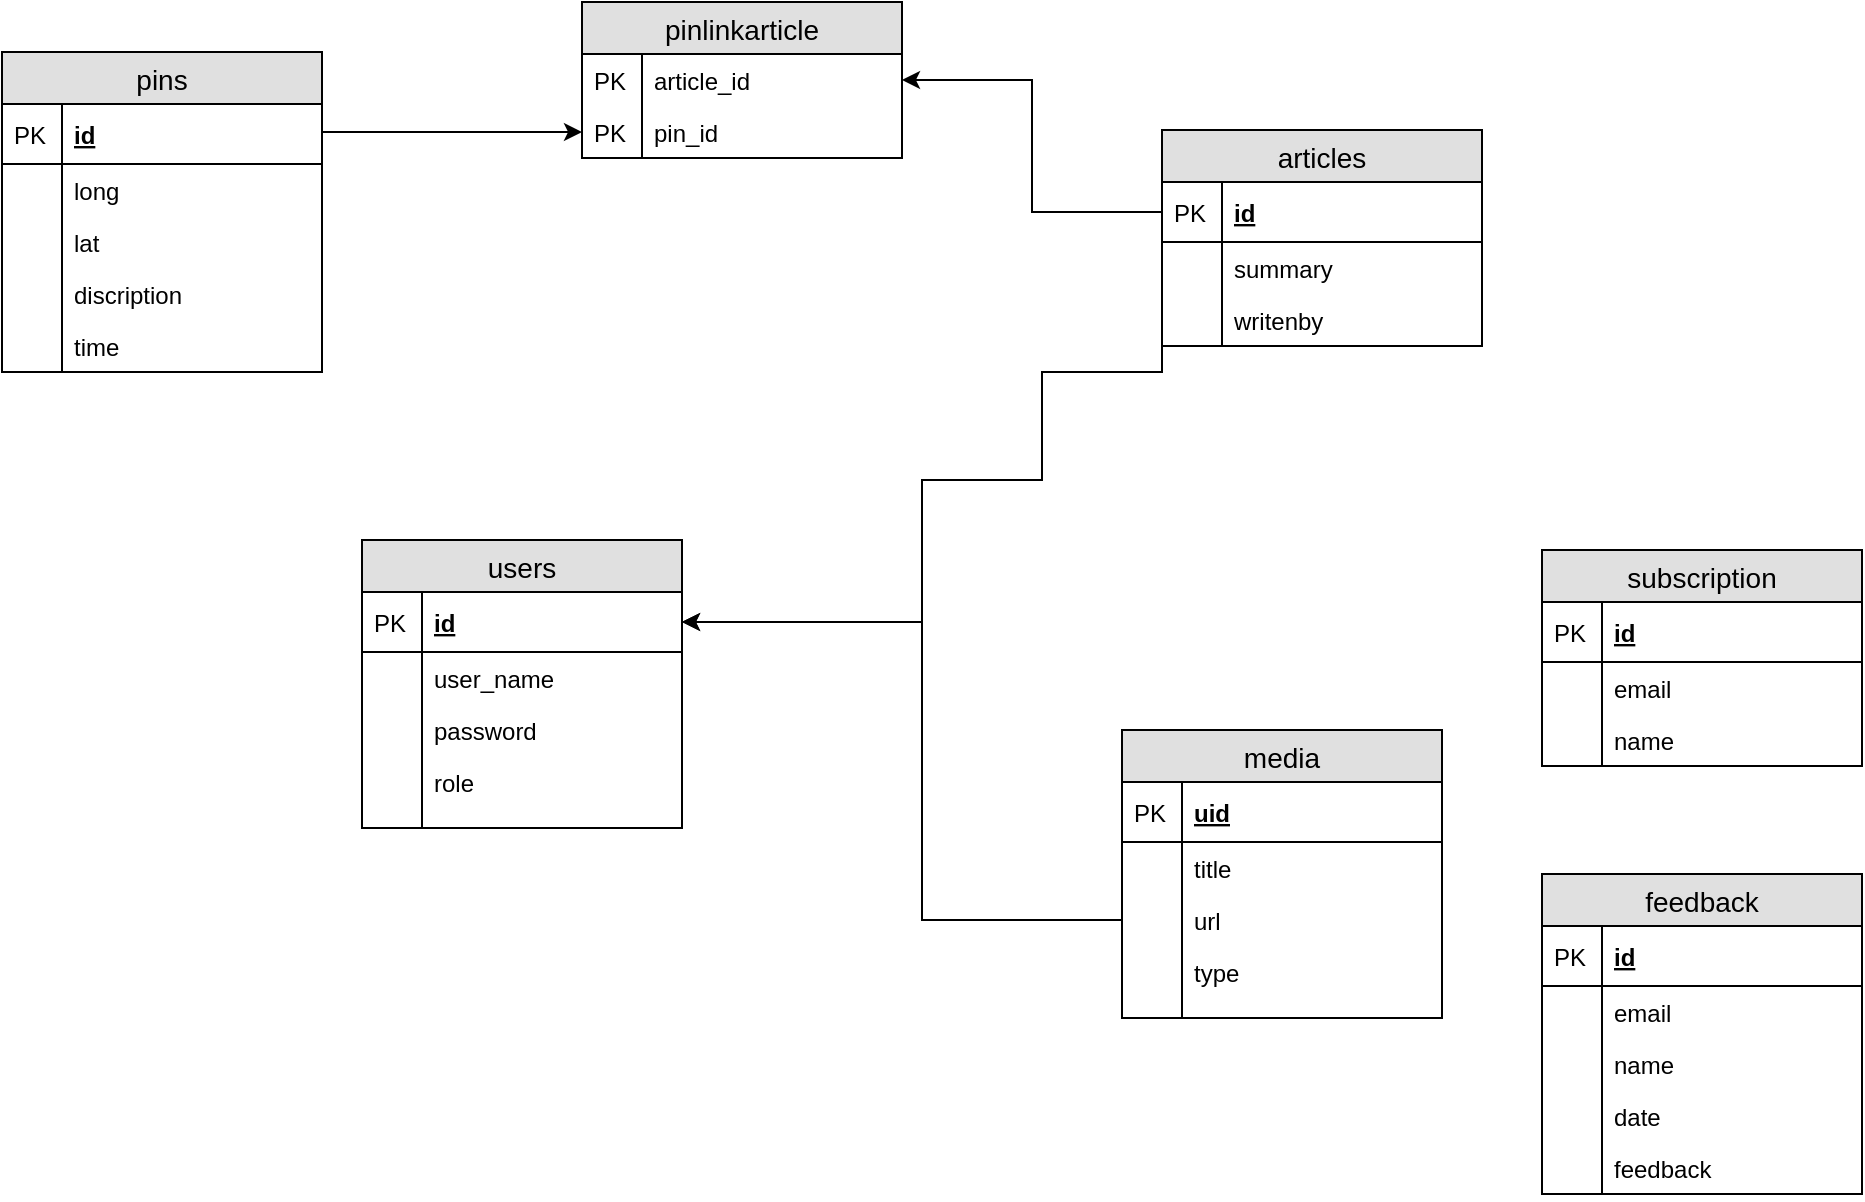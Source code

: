 <mxfile version="11.1.2" type="device"><diagram id="zReOVSA7Pq5CZKI6merD" name="Page-1"><mxGraphModel dx="2272" dy="806" grid="1" gridSize="10" guides="1" tooltips="1" connect="1" arrows="1" fold="1" page="1" pageScale="1" pageWidth="850" pageHeight="1100" math="0" shadow="0"><root><mxCell id="0"/><mxCell id="1" parent="0"/><mxCell id="cJRVfvNDg5Zzi38RU6Ew-1" value="articles" style="swimlane;fontStyle=0;childLayout=stackLayout;horizontal=1;startSize=26;fillColor=#e0e0e0;horizontalStack=0;resizeParent=1;resizeParentMax=0;resizeLast=0;collapsible=1;marginBottom=0;swimlaneFillColor=#ffffff;align=center;fontSize=14;" parent="1" vertex="1"><mxGeometry x="380" y="95" width="160" height="108" as="geometry"/></mxCell><mxCell id="cJRVfvNDg5Zzi38RU6Ew-2" value="id" style="shape=partialRectangle;top=0;left=0;right=0;bottom=1;align=left;verticalAlign=middle;fillColor=none;spacingLeft=34;spacingRight=4;overflow=hidden;rotatable=0;points=[[0,0.5],[1,0.5]];portConstraint=eastwest;dropTarget=0;fontStyle=5;fontSize=12;" parent="cJRVfvNDg5Zzi38RU6Ew-1" vertex="1"><mxGeometry y="26" width="160" height="30" as="geometry"/></mxCell><mxCell id="cJRVfvNDg5Zzi38RU6Ew-3" value="PK" style="shape=partialRectangle;top=0;left=0;bottom=0;fillColor=none;align=left;verticalAlign=middle;spacingLeft=4;spacingRight=4;overflow=hidden;rotatable=0;points=[];portConstraint=eastwest;part=1;fontSize=12;" parent="cJRVfvNDg5Zzi38RU6Ew-2" vertex="1" connectable="0"><mxGeometry width="30" height="30" as="geometry"/></mxCell><mxCell id="cJRVfvNDg5Zzi38RU6Ew-4" value="summary" style="shape=partialRectangle;top=0;left=0;right=0;bottom=0;align=left;verticalAlign=top;fillColor=none;spacingLeft=34;spacingRight=4;overflow=hidden;rotatable=0;points=[[0,0.5],[1,0.5]];portConstraint=eastwest;dropTarget=0;fontSize=12;" parent="cJRVfvNDg5Zzi38RU6Ew-1" vertex="1"><mxGeometry y="56" width="160" height="26" as="geometry"/></mxCell><mxCell id="cJRVfvNDg5Zzi38RU6Ew-5" value="" style="shape=partialRectangle;top=0;left=0;bottom=0;fillColor=none;align=left;verticalAlign=top;spacingLeft=4;spacingRight=4;overflow=hidden;rotatable=0;points=[];portConstraint=eastwest;part=1;fontSize=12;" parent="cJRVfvNDg5Zzi38RU6Ew-4" vertex="1" connectable="0"><mxGeometry width="30" height="26" as="geometry"/></mxCell><mxCell id="cJRVfvNDg5Zzi38RU6Ew-76" value="writenby" style="shape=partialRectangle;top=0;left=0;right=0;bottom=0;align=left;verticalAlign=top;fillColor=none;spacingLeft=34;spacingRight=4;overflow=hidden;rotatable=0;points=[[0,0.5],[1,0.5]];portConstraint=eastwest;dropTarget=0;fontSize=12;" parent="cJRVfvNDg5Zzi38RU6Ew-1" vertex="1"><mxGeometry y="82" width="160" height="26" as="geometry"/></mxCell><mxCell id="cJRVfvNDg5Zzi38RU6Ew-77" value="" style="shape=partialRectangle;top=0;left=0;bottom=0;fillColor=none;align=left;verticalAlign=top;spacingLeft=4;spacingRight=4;overflow=hidden;rotatable=0;points=[];portConstraint=eastwest;part=1;fontSize=12;" parent="cJRVfvNDg5Zzi38RU6Ew-76" vertex="1" connectable="0"><mxGeometry width="30" height="26" as="geometry"/></mxCell><mxCell id="Q3hdcjq6droh1dv9bMaz-24" style="edgeStyle=orthogonalEdgeStyle;rounded=0;orthogonalLoop=1;jettySize=auto;html=1;exitX=1;exitY=0.25;exitDx=0;exitDy=0;entryX=0;entryY=0.5;entryDx=0;entryDy=0;" edge="1" parent="1" source="cJRVfvNDg5Zzi38RU6Ew-20" target="Q3hdcjq6droh1dv9bMaz-18"><mxGeometry relative="1" as="geometry"/></mxCell><mxCell id="cJRVfvNDg5Zzi38RU6Ew-20" value="pins" style="swimlane;fontStyle=0;childLayout=stackLayout;horizontal=1;startSize=26;fillColor=#e0e0e0;horizontalStack=0;resizeParent=1;resizeParentMax=0;resizeLast=0;collapsible=1;marginBottom=0;swimlaneFillColor=#ffffff;align=center;fontSize=14;" parent="1" vertex="1"><mxGeometry x="-200" y="56" width="160" height="160" as="geometry"/></mxCell><mxCell id="cJRVfvNDg5Zzi38RU6Ew-21" value="id" style="shape=partialRectangle;top=0;left=0;right=0;bottom=1;align=left;verticalAlign=middle;fillColor=none;spacingLeft=34;spacingRight=4;overflow=hidden;rotatable=0;points=[[0,0.5],[1,0.5]];portConstraint=eastwest;dropTarget=0;fontStyle=5;fontSize=12;" parent="cJRVfvNDg5Zzi38RU6Ew-20" vertex="1"><mxGeometry y="26" width="160" height="30" as="geometry"/></mxCell><mxCell id="cJRVfvNDg5Zzi38RU6Ew-22" value="PK" style="shape=partialRectangle;top=0;left=0;bottom=0;fillColor=none;align=left;verticalAlign=middle;spacingLeft=4;spacingRight=4;overflow=hidden;rotatable=0;points=[];portConstraint=eastwest;part=1;fontSize=12;" parent="cJRVfvNDg5Zzi38RU6Ew-21" vertex="1" connectable="0"><mxGeometry width="30" height="30" as="geometry"/></mxCell><mxCell id="cJRVfvNDg5Zzi38RU6Ew-23" value="long" style="shape=partialRectangle;top=0;left=0;right=0;bottom=0;align=left;verticalAlign=top;fillColor=none;spacingLeft=34;spacingRight=4;overflow=hidden;rotatable=0;points=[[0,0.5],[1,0.5]];portConstraint=eastwest;dropTarget=0;fontSize=12;" parent="cJRVfvNDg5Zzi38RU6Ew-20" vertex="1"><mxGeometry y="56" width="160" height="26" as="geometry"/></mxCell><mxCell id="cJRVfvNDg5Zzi38RU6Ew-24" value="" style="shape=partialRectangle;top=0;left=0;bottom=0;fillColor=none;align=left;verticalAlign=top;spacingLeft=4;spacingRight=4;overflow=hidden;rotatable=0;points=[];portConstraint=eastwest;part=1;fontSize=12;" parent="cJRVfvNDg5Zzi38RU6Ew-23" vertex="1" connectable="0"><mxGeometry width="30" height="26" as="geometry"/></mxCell><mxCell id="cJRVfvNDg5Zzi38RU6Ew-25" value="lat" style="shape=partialRectangle;top=0;left=0;right=0;bottom=0;align=left;verticalAlign=top;fillColor=none;spacingLeft=34;spacingRight=4;overflow=hidden;rotatable=0;points=[[0,0.5],[1,0.5]];portConstraint=eastwest;dropTarget=0;fontSize=12;" parent="cJRVfvNDg5Zzi38RU6Ew-20" vertex="1"><mxGeometry y="82" width="160" height="26" as="geometry"/></mxCell><mxCell id="cJRVfvNDg5Zzi38RU6Ew-26" value="" style="shape=partialRectangle;top=0;left=0;bottom=0;fillColor=none;align=left;verticalAlign=top;spacingLeft=4;spacingRight=4;overflow=hidden;rotatable=0;points=[];portConstraint=eastwest;part=1;fontSize=12;" parent="cJRVfvNDg5Zzi38RU6Ew-25" vertex="1" connectable="0"><mxGeometry width="30" height="26" as="geometry"/></mxCell><mxCell id="cJRVfvNDg5Zzi38RU6Ew-27" value="discription" style="shape=partialRectangle;top=0;left=0;right=0;bottom=0;align=left;verticalAlign=top;fillColor=none;spacingLeft=34;spacingRight=4;overflow=hidden;rotatable=0;points=[[0,0.5],[1,0.5]];portConstraint=eastwest;dropTarget=0;fontSize=12;" parent="cJRVfvNDg5Zzi38RU6Ew-20" vertex="1"><mxGeometry y="108" width="160" height="26" as="geometry"/></mxCell><mxCell id="cJRVfvNDg5Zzi38RU6Ew-28" value="" style="shape=partialRectangle;top=0;left=0;bottom=0;fillColor=none;align=left;verticalAlign=top;spacingLeft=4;spacingRight=4;overflow=hidden;rotatable=0;points=[];portConstraint=eastwest;part=1;fontSize=12;" parent="cJRVfvNDg5Zzi38RU6Ew-27" vertex="1" connectable="0"><mxGeometry width="30" height="26" as="geometry"/></mxCell><mxCell id="cJRVfvNDg5Zzi38RU6Ew-29" value="time" style="shape=partialRectangle;top=0;left=0;right=0;bottom=0;align=left;verticalAlign=top;fillColor=none;spacingLeft=34;spacingRight=4;overflow=hidden;rotatable=0;points=[[0,0.5],[1,0.5]];portConstraint=eastwest;dropTarget=0;fontSize=12;" parent="cJRVfvNDg5Zzi38RU6Ew-20" vertex="1"><mxGeometry y="134" width="160" height="26" as="geometry"/></mxCell><mxCell id="cJRVfvNDg5Zzi38RU6Ew-30" value="" style="shape=partialRectangle;top=0;left=0;bottom=0;fillColor=none;align=left;verticalAlign=top;spacingLeft=4;spacingRight=4;overflow=hidden;rotatable=0;points=[];portConstraint=eastwest;part=1;fontSize=12;" parent="cJRVfvNDg5Zzi38RU6Ew-29" vertex="1" connectable="0"><mxGeometry width="30" height="26" as="geometry"/></mxCell><mxCell id="cJRVfvNDg5Zzi38RU6Ew-43" value="users" style="swimlane;fontStyle=0;childLayout=stackLayout;horizontal=1;startSize=26;fillColor=#e0e0e0;horizontalStack=0;resizeParent=1;resizeParentMax=0;resizeLast=0;collapsible=1;marginBottom=0;swimlaneFillColor=#ffffff;align=center;fontSize=14;" parent="1" vertex="1"><mxGeometry x="-20" y="300" width="160" height="144" as="geometry"/></mxCell><mxCell id="cJRVfvNDg5Zzi38RU6Ew-44" value="id" style="shape=partialRectangle;top=0;left=0;right=0;bottom=1;align=left;verticalAlign=middle;fillColor=none;spacingLeft=34;spacingRight=4;overflow=hidden;rotatable=0;points=[[0,0.5],[1,0.5]];portConstraint=eastwest;dropTarget=0;fontStyle=5;fontSize=12;" parent="cJRVfvNDg5Zzi38RU6Ew-43" vertex="1"><mxGeometry y="26" width="160" height="30" as="geometry"/></mxCell><mxCell id="cJRVfvNDg5Zzi38RU6Ew-45" value="PK" style="shape=partialRectangle;top=0;left=0;bottom=0;fillColor=none;align=left;verticalAlign=middle;spacingLeft=4;spacingRight=4;overflow=hidden;rotatable=0;points=[];portConstraint=eastwest;part=1;fontSize=12;" parent="cJRVfvNDg5Zzi38RU6Ew-44" vertex="1" connectable="0"><mxGeometry width="30" height="30" as="geometry"/></mxCell><mxCell id="cJRVfvNDg5Zzi38RU6Ew-46" value="user_name" style="shape=partialRectangle;top=0;left=0;right=0;bottom=0;align=left;verticalAlign=top;fillColor=none;spacingLeft=34;spacingRight=4;overflow=hidden;rotatable=0;points=[[0,0.5],[1,0.5]];portConstraint=eastwest;dropTarget=0;fontSize=12;" parent="cJRVfvNDg5Zzi38RU6Ew-43" vertex="1"><mxGeometry y="56" width="160" height="26" as="geometry"/></mxCell><mxCell id="cJRVfvNDg5Zzi38RU6Ew-47" value="" style="shape=partialRectangle;top=0;left=0;bottom=0;fillColor=none;align=left;verticalAlign=top;spacingLeft=4;spacingRight=4;overflow=hidden;rotatable=0;points=[];portConstraint=eastwest;part=1;fontSize=12;" parent="cJRVfvNDg5Zzi38RU6Ew-46" vertex="1" connectable="0"><mxGeometry width="30" height="26" as="geometry"/></mxCell><mxCell id="cJRVfvNDg5Zzi38RU6Ew-54" value="password" style="shape=partialRectangle;top=0;left=0;right=0;bottom=0;align=left;verticalAlign=top;fillColor=none;spacingLeft=34;spacingRight=4;overflow=hidden;rotatable=0;points=[[0,0.5],[1,0.5]];portConstraint=eastwest;dropTarget=0;fontSize=12;" parent="cJRVfvNDg5Zzi38RU6Ew-43" vertex="1"><mxGeometry y="82" width="160" height="26" as="geometry"/></mxCell><mxCell id="cJRVfvNDg5Zzi38RU6Ew-55" value="" style="shape=partialRectangle;top=0;left=0;bottom=0;fillColor=none;align=left;verticalAlign=top;spacingLeft=4;spacingRight=4;overflow=hidden;rotatable=0;points=[];portConstraint=eastwest;part=1;fontSize=12;" parent="cJRVfvNDg5Zzi38RU6Ew-54" vertex="1" connectable="0"><mxGeometry width="30" height="26" as="geometry"/></mxCell><mxCell id="cJRVfvNDg5Zzi38RU6Ew-50" value="role" style="shape=partialRectangle;top=0;left=0;right=0;bottom=0;align=left;verticalAlign=top;fillColor=none;spacingLeft=34;spacingRight=4;overflow=hidden;rotatable=0;points=[[0,0.5],[1,0.5]];portConstraint=eastwest;dropTarget=0;fontSize=12;" parent="cJRVfvNDg5Zzi38RU6Ew-43" vertex="1"><mxGeometry y="108" width="160" height="26" as="geometry"/></mxCell><mxCell id="cJRVfvNDg5Zzi38RU6Ew-51" value="" style="shape=partialRectangle;top=0;left=0;bottom=0;fillColor=none;align=left;verticalAlign=top;spacingLeft=4;spacingRight=4;overflow=hidden;rotatable=0;points=[];portConstraint=eastwest;part=1;fontSize=12;" parent="cJRVfvNDg5Zzi38RU6Ew-50" vertex="1" connectable="0"><mxGeometry width="30" height="26" as="geometry"/></mxCell><mxCell id="cJRVfvNDg5Zzi38RU6Ew-52" value="" style="shape=partialRectangle;top=0;left=0;right=0;bottom=0;align=left;verticalAlign=top;fillColor=none;spacingLeft=34;spacingRight=4;overflow=hidden;rotatable=0;points=[[0,0.5],[1,0.5]];portConstraint=eastwest;dropTarget=0;fontSize=12;" parent="cJRVfvNDg5Zzi38RU6Ew-43" vertex="1"><mxGeometry y="134" width="160" height="10" as="geometry"/></mxCell><mxCell id="cJRVfvNDg5Zzi38RU6Ew-53" value="" style="shape=partialRectangle;top=0;left=0;bottom=0;fillColor=none;align=left;verticalAlign=top;spacingLeft=4;spacingRight=4;overflow=hidden;rotatable=0;points=[];portConstraint=eastwest;part=1;fontSize=12;" parent="cJRVfvNDg5Zzi38RU6Ew-52" vertex="1" connectable="0"><mxGeometry width="30" height="10" as="geometry"/></mxCell><mxCell id="cJRVfvNDg5Zzi38RU6Ew-56" value="media" style="swimlane;fontStyle=0;childLayout=stackLayout;horizontal=1;startSize=26;fillColor=#e0e0e0;horizontalStack=0;resizeParent=1;resizeParentMax=0;resizeLast=0;collapsible=1;marginBottom=0;swimlaneFillColor=#ffffff;align=center;fontSize=14;" parent="1" vertex="1"><mxGeometry x="360" y="395" width="160" height="144" as="geometry"/></mxCell><mxCell id="cJRVfvNDg5Zzi38RU6Ew-57" value="uid" style="shape=partialRectangle;top=0;left=0;right=0;bottom=1;align=left;verticalAlign=middle;fillColor=none;spacingLeft=34;spacingRight=4;overflow=hidden;rotatable=0;points=[[0,0.5],[1,0.5]];portConstraint=eastwest;dropTarget=0;fontStyle=5;fontSize=12;" parent="cJRVfvNDg5Zzi38RU6Ew-56" vertex="1"><mxGeometry y="26" width="160" height="30" as="geometry"/></mxCell><mxCell id="cJRVfvNDg5Zzi38RU6Ew-58" value="PK" style="shape=partialRectangle;top=0;left=0;bottom=0;fillColor=none;align=left;verticalAlign=middle;spacingLeft=4;spacingRight=4;overflow=hidden;rotatable=0;points=[];portConstraint=eastwest;part=1;fontSize=12;" parent="cJRVfvNDg5Zzi38RU6Ew-57" vertex="1" connectable="0"><mxGeometry width="30" height="30" as="geometry"/></mxCell><mxCell id="cJRVfvNDg5Zzi38RU6Ew-59" value="title" style="shape=partialRectangle;top=0;left=0;right=0;bottom=0;align=left;verticalAlign=top;fillColor=none;spacingLeft=34;spacingRight=4;overflow=hidden;rotatable=0;points=[[0,0.5],[1,0.5]];portConstraint=eastwest;dropTarget=0;fontSize=12;" parent="cJRVfvNDg5Zzi38RU6Ew-56" vertex="1"><mxGeometry y="56" width="160" height="26" as="geometry"/></mxCell><mxCell id="cJRVfvNDg5Zzi38RU6Ew-60" value="" style="shape=partialRectangle;top=0;left=0;bottom=0;fillColor=none;align=left;verticalAlign=top;spacingLeft=4;spacingRight=4;overflow=hidden;rotatable=0;points=[];portConstraint=eastwest;part=1;fontSize=12;" parent="cJRVfvNDg5Zzi38RU6Ew-59" vertex="1" connectable="0"><mxGeometry width="30" height="26" as="geometry"/></mxCell><mxCell id="cJRVfvNDg5Zzi38RU6Ew-79" value="url" style="shape=partialRectangle;top=0;left=0;right=0;bottom=0;align=left;verticalAlign=top;fillColor=none;spacingLeft=34;spacingRight=4;overflow=hidden;rotatable=0;points=[[0,0.5],[1,0.5]];portConstraint=eastwest;dropTarget=0;fontSize=12;" parent="cJRVfvNDg5Zzi38RU6Ew-56" vertex="1"><mxGeometry y="82" width="160" height="26" as="geometry"/></mxCell><mxCell id="cJRVfvNDg5Zzi38RU6Ew-80" value="" style="shape=partialRectangle;top=0;left=0;bottom=0;fillColor=none;align=left;verticalAlign=top;spacingLeft=4;spacingRight=4;overflow=hidden;rotatable=0;points=[];portConstraint=eastwest;part=1;fontSize=12;" parent="cJRVfvNDg5Zzi38RU6Ew-79" vertex="1" connectable="0"><mxGeometry width="30" height="26" as="geometry"/></mxCell><mxCell id="cJRVfvNDg5Zzi38RU6Ew-61" value="type" style="shape=partialRectangle;top=0;left=0;right=0;bottom=0;align=left;verticalAlign=top;fillColor=none;spacingLeft=34;spacingRight=4;overflow=hidden;rotatable=0;points=[[0,0.5],[1,0.5]];portConstraint=eastwest;dropTarget=0;fontSize=12;" parent="cJRVfvNDg5Zzi38RU6Ew-56" vertex="1"><mxGeometry y="108" width="160" height="26" as="geometry"/></mxCell><mxCell id="cJRVfvNDg5Zzi38RU6Ew-62" value="" style="shape=partialRectangle;top=0;left=0;bottom=0;fillColor=none;align=left;verticalAlign=top;spacingLeft=4;spacingRight=4;overflow=hidden;rotatable=0;points=[];portConstraint=eastwest;part=1;fontSize=12;" parent="cJRVfvNDg5Zzi38RU6Ew-61" vertex="1" connectable="0"><mxGeometry width="30" height="26" as="geometry"/></mxCell><mxCell id="cJRVfvNDg5Zzi38RU6Ew-63" value="" style="shape=partialRectangle;top=0;left=0;right=0;bottom=0;align=left;verticalAlign=top;fillColor=none;spacingLeft=34;spacingRight=4;overflow=hidden;rotatable=0;points=[[0,0.5],[1,0.5]];portConstraint=eastwest;dropTarget=0;fontSize=12;" parent="cJRVfvNDg5Zzi38RU6Ew-56" vertex="1"><mxGeometry y="134" width="160" height="10" as="geometry"/></mxCell><mxCell id="cJRVfvNDg5Zzi38RU6Ew-64" value="" style="shape=partialRectangle;top=0;left=0;bottom=0;fillColor=none;align=left;verticalAlign=top;spacingLeft=4;spacingRight=4;overflow=hidden;rotatable=0;points=[];portConstraint=eastwest;part=1;fontSize=12;" parent="cJRVfvNDg5Zzi38RU6Ew-63" vertex="1" connectable="0"><mxGeometry width="30" height="10" as="geometry"/></mxCell><mxCell id="cJRVfvNDg5Zzi38RU6Ew-78" style="edgeStyle=orthogonalEdgeStyle;rounded=0;orthogonalLoop=1;jettySize=auto;html=1;exitX=0;exitY=0.5;exitDx=0;exitDy=0;entryX=1;entryY=0.5;entryDx=0;entryDy=0;" parent="1" source="cJRVfvNDg5Zzi38RU6Ew-76" target="cJRVfvNDg5Zzi38RU6Ew-44" edge="1"><mxGeometry relative="1" as="geometry"><Array as="points"><mxPoint x="320" y="216"/><mxPoint x="320" y="270"/><mxPoint x="260" y="270"/><mxPoint x="260" y="341"/></Array></mxGeometry></mxCell><mxCell id="cJRVfvNDg5Zzi38RU6Ew-82" style="edgeStyle=orthogonalEdgeStyle;rounded=0;orthogonalLoop=1;jettySize=auto;html=1;exitX=0;exitY=0.5;exitDx=0;exitDy=0;entryX=1;entryY=0.5;entryDx=0;entryDy=0;" parent="1" source="cJRVfvNDg5Zzi38RU6Ew-79" target="cJRVfvNDg5Zzi38RU6Ew-44" edge="1"><mxGeometry relative="1" as="geometry"><Array as="points"><mxPoint x="260" y="490"/><mxPoint x="260" y="341"/></Array></mxGeometry></mxCell><mxCell id="PLJIVO9IedAGoEVM4yx3-1" value="subscription" style="swimlane;fontStyle=0;childLayout=stackLayout;horizontal=1;startSize=26;fillColor=#e0e0e0;horizontalStack=0;resizeParent=1;resizeParentMax=0;resizeLast=0;collapsible=1;marginBottom=0;swimlaneFillColor=#ffffff;align=center;fontSize=14;" parent="1" vertex="1"><mxGeometry x="570" y="305" width="160" height="108" as="geometry"/></mxCell><mxCell id="PLJIVO9IedAGoEVM4yx3-2" value="id" style="shape=partialRectangle;top=0;left=0;right=0;bottom=1;align=left;verticalAlign=middle;fillColor=none;spacingLeft=34;spacingRight=4;overflow=hidden;rotatable=0;points=[[0,0.5],[1,0.5]];portConstraint=eastwest;dropTarget=0;fontStyle=5;fontSize=12;" parent="PLJIVO9IedAGoEVM4yx3-1" vertex="1"><mxGeometry y="26" width="160" height="30" as="geometry"/></mxCell><mxCell id="PLJIVO9IedAGoEVM4yx3-3" value="PK" style="shape=partialRectangle;top=0;left=0;bottom=0;fillColor=none;align=left;verticalAlign=middle;spacingLeft=4;spacingRight=4;overflow=hidden;rotatable=0;points=[];portConstraint=eastwest;part=1;fontSize=12;" parent="PLJIVO9IedAGoEVM4yx3-2" vertex="1" connectable="0"><mxGeometry width="30" height="30" as="geometry"/></mxCell><mxCell id="PLJIVO9IedAGoEVM4yx3-4" value="email" style="shape=partialRectangle;top=0;left=0;right=0;bottom=0;align=left;verticalAlign=top;fillColor=none;spacingLeft=34;spacingRight=4;overflow=hidden;rotatable=0;points=[[0,0.5],[1,0.5]];portConstraint=eastwest;dropTarget=0;fontSize=12;" parent="PLJIVO9IedAGoEVM4yx3-1" vertex="1"><mxGeometry y="56" width="160" height="26" as="geometry"/></mxCell><mxCell id="PLJIVO9IedAGoEVM4yx3-5" value="" style="shape=partialRectangle;top=0;left=0;bottom=0;fillColor=none;align=left;verticalAlign=top;spacingLeft=4;spacingRight=4;overflow=hidden;rotatable=0;points=[];portConstraint=eastwest;part=1;fontSize=12;" parent="PLJIVO9IedAGoEVM4yx3-4" vertex="1" connectable="0"><mxGeometry width="30" height="26" as="geometry"/></mxCell><mxCell id="PLJIVO9IedAGoEVM4yx3-6" value="name" style="shape=partialRectangle;top=0;left=0;right=0;bottom=0;align=left;verticalAlign=top;fillColor=none;spacingLeft=34;spacingRight=4;overflow=hidden;rotatable=0;points=[[0,0.5],[1,0.5]];portConstraint=eastwest;dropTarget=0;fontSize=12;" parent="PLJIVO9IedAGoEVM4yx3-1" vertex="1"><mxGeometry y="82" width="160" height="26" as="geometry"/></mxCell><mxCell id="PLJIVO9IedAGoEVM4yx3-7" value="" style="shape=partialRectangle;top=0;left=0;bottom=0;fillColor=none;align=left;verticalAlign=top;spacingLeft=4;spacingRight=4;overflow=hidden;rotatable=0;points=[];portConstraint=eastwest;part=1;fontSize=12;" parent="PLJIVO9IedAGoEVM4yx3-6" vertex="1" connectable="0"><mxGeometry width="30" height="26" as="geometry"/></mxCell><mxCell id="PLJIVO9IedAGoEVM4yx3-10" value="feedback" style="swimlane;fontStyle=0;childLayout=stackLayout;horizontal=1;startSize=26;fillColor=#e0e0e0;horizontalStack=0;resizeParent=1;resizeParentMax=0;resizeLast=0;collapsible=1;marginBottom=0;swimlaneFillColor=#ffffff;align=center;fontSize=14;" parent="1" vertex="1"><mxGeometry x="570" y="467" width="160" height="160" as="geometry"/></mxCell><mxCell id="PLJIVO9IedAGoEVM4yx3-11" value="id" style="shape=partialRectangle;top=0;left=0;right=0;bottom=1;align=left;verticalAlign=middle;fillColor=none;spacingLeft=34;spacingRight=4;overflow=hidden;rotatable=0;points=[[0,0.5],[1,0.5]];portConstraint=eastwest;dropTarget=0;fontStyle=5;fontSize=12;" parent="PLJIVO9IedAGoEVM4yx3-10" vertex="1"><mxGeometry y="26" width="160" height="30" as="geometry"/></mxCell><mxCell id="PLJIVO9IedAGoEVM4yx3-12" value="PK" style="shape=partialRectangle;top=0;left=0;bottom=0;fillColor=none;align=left;verticalAlign=middle;spacingLeft=4;spacingRight=4;overflow=hidden;rotatable=0;points=[];portConstraint=eastwest;part=1;fontSize=12;" parent="PLJIVO9IedAGoEVM4yx3-11" vertex="1" connectable="0"><mxGeometry width="30" height="30" as="geometry"/></mxCell><mxCell id="PLJIVO9IedAGoEVM4yx3-13" value="email" style="shape=partialRectangle;top=0;left=0;right=0;bottom=0;align=left;verticalAlign=top;fillColor=none;spacingLeft=34;spacingRight=4;overflow=hidden;rotatable=0;points=[[0,0.5],[1,0.5]];portConstraint=eastwest;dropTarget=0;fontSize=12;" parent="PLJIVO9IedAGoEVM4yx3-10" vertex="1"><mxGeometry y="56" width="160" height="26" as="geometry"/></mxCell><mxCell id="PLJIVO9IedAGoEVM4yx3-14" value="" style="shape=partialRectangle;top=0;left=0;bottom=0;fillColor=none;align=left;verticalAlign=top;spacingLeft=4;spacingRight=4;overflow=hidden;rotatable=0;points=[];portConstraint=eastwest;part=1;fontSize=12;" parent="PLJIVO9IedAGoEVM4yx3-13" vertex="1" connectable="0"><mxGeometry width="30" height="26" as="geometry"/></mxCell><mxCell id="PLJIVO9IedAGoEVM4yx3-19" value="name" style="shape=partialRectangle;top=0;left=0;right=0;bottom=0;align=left;verticalAlign=top;fillColor=none;spacingLeft=34;spacingRight=4;overflow=hidden;rotatable=0;points=[[0,0.5],[1,0.5]];portConstraint=eastwest;dropTarget=0;fontSize=12;" parent="PLJIVO9IedAGoEVM4yx3-10" vertex="1"><mxGeometry y="82" width="160" height="26" as="geometry"/></mxCell><mxCell id="PLJIVO9IedAGoEVM4yx3-20" value="" style="shape=partialRectangle;top=0;left=0;bottom=0;fillColor=none;align=left;verticalAlign=top;spacingLeft=4;spacingRight=4;overflow=hidden;rotatable=0;points=[];portConstraint=eastwest;part=1;fontSize=12;" parent="PLJIVO9IedAGoEVM4yx3-19" vertex="1" connectable="0"><mxGeometry width="30" height="26" as="geometry"/></mxCell><mxCell id="PLJIVO9IedAGoEVM4yx3-17" value="date" style="shape=partialRectangle;top=0;left=0;right=0;bottom=0;align=left;verticalAlign=top;fillColor=none;spacingLeft=34;spacingRight=4;overflow=hidden;rotatable=0;points=[[0,0.5],[1,0.5]];portConstraint=eastwest;dropTarget=0;fontSize=12;" parent="PLJIVO9IedAGoEVM4yx3-10" vertex="1"><mxGeometry y="108" width="160" height="26" as="geometry"/></mxCell><mxCell id="PLJIVO9IedAGoEVM4yx3-18" value="" style="shape=partialRectangle;top=0;left=0;bottom=0;fillColor=none;align=left;verticalAlign=top;spacingLeft=4;spacingRight=4;overflow=hidden;rotatable=0;points=[];portConstraint=eastwest;part=1;fontSize=12;" parent="PLJIVO9IedAGoEVM4yx3-17" vertex="1" connectable="0"><mxGeometry width="30" height="26" as="geometry"/></mxCell><mxCell id="PLJIVO9IedAGoEVM4yx3-15" value="feedback" style="shape=partialRectangle;top=0;left=0;right=0;bottom=0;align=left;verticalAlign=top;fillColor=none;spacingLeft=34;spacingRight=4;overflow=hidden;rotatable=0;points=[[0,0.5],[1,0.5]];portConstraint=eastwest;dropTarget=0;fontSize=12;" parent="PLJIVO9IedAGoEVM4yx3-10" vertex="1"><mxGeometry y="134" width="160" height="26" as="geometry"/></mxCell><mxCell id="PLJIVO9IedAGoEVM4yx3-16" value="" style="shape=partialRectangle;top=0;left=0;bottom=0;fillColor=none;align=left;verticalAlign=top;spacingLeft=4;spacingRight=4;overflow=hidden;rotatable=0;points=[];portConstraint=eastwest;part=1;fontSize=12;" parent="PLJIVO9IedAGoEVM4yx3-15" vertex="1" connectable="0"><mxGeometry width="30" height="26" as="geometry"/></mxCell><mxCell id="Q3hdcjq6droh1dv9bMaz-13" value="pinlinkarticle" style="swimlane;fontStyle=0;childLayout=stackLayout;horizontal=1;startSize=26;fillColor=#e0e0e0;horizontalStack=0;resizeParent=1;resizeParentMax=0;resizeLast=0;collapsible=1;marginBottom=0;swimlaneFillColor=#ffffff;align=center;fontSize=14;" vertex="1" parent="1"><mxGeometry x="90" y="31" width="160" height="78" as="geometry"/></mxCell><mxCell id="Q3hdcjq6droh1dv9bMaz-16" value="article_id" style="shape=partialRectangle;top=0;left=0;right=0;bottom=0;align=left;verticalAlign=top;fillColor=none;spacingLeft=34;spacingRight=4;overflow=hidden;rotatable=0;points=[[0,0.5],[1,0.5]];portConstraint=eastwest;dropTarget=0;fontSize=12;" vertex="1" parent="Q3hdcjq6droh1dv9bMaz-13"><mxGeometry y="26" width="160" height="26" as="geometry"/></mxCell><mxCell id="Q3hdcjq6droh1dv9bMaz-17" value="PK" style="shape=partialRectangle;top=0;left=0;bottom=0;fillColor=none;align=left;verticalAlign=top;spacingLeft=4;spacingRight=4;overflow=hidden;rotatable=0;points=[];portConstraint=eastwest;part=1;fontSize=12;" vertex="1" connectable="0" parent="Q3hdcjq6droh1dv9bMaz-16"><mxGeometry width="30" height="26" as="geometry"/></mxCell><mxCell id="Q3hdcjq6droh1dv9bMaz-18" value="pin_id" style="shape=partialRectangle;top=0;left=0;right=0;bottom=0;align=left;verticalAlign=top;fillColor=none;spacingLeft=34;spacingRight=4;overflow=hidden;rotatable=0;points=[[0,0.5],[1,0.5]];portConstraint=eastwest;dropTarget=0;fontSize=12;" vertex="1" parent="Q3hdcjq6droh1dv9bMaz-13"><mxGeometry y="52" width="160" height="26" as="geometry"/></mxCell><mxCell id="Q3hdcjq6droh1dv9bMaz-19" value="PK" style="shape=partialRectangle;top=0;left=0;bottom=0;fillColor=none;align=left;verticalAlign=top;spacingLeft=4;spacingRight=4;overflow=hidden;rotatable=0;points=[];portConstraint=eastwest;part=1;fontSize=12;" vertex="1" connectable="0" parent="Q3hdcjq6droh1dv9bMaz-18"><mxGeometry width="30" height="26" as="geometry"/></mxCell><mxCell id="Q3hdcjq6droh1dv9bMaz-25" style="edgeStyle=orthogonalEdgeStyle;rounded=0;orthogonalLoop=1;jettySize=auto;html=1;exitX=0;exitY=0.5;exitDx=0;exitDy=0;entryX=1;entryY=0.5;entryDx=0;entryDy=0;" edge="1" parent="1" source="cJRVfvNDg5Zzi38RU6Ew-2" target="Q3hdcjq6droh1dv9bMaz-16"><mxGeometry relative="1" as="geometry"/></mxCell></root></mxGraphModel></diagram></mxfile>